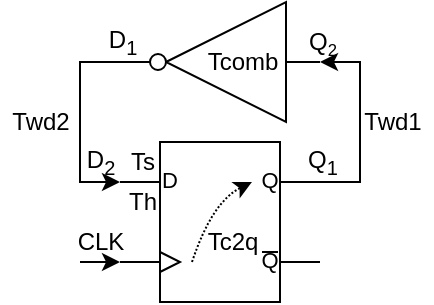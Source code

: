 <mxfile version="18.0.6" type="device"><diagram id="Bqw8XB1nwMPfbBgmExpy" name="第 1 页"><mxGraphModel dx="494" dy="309" grid="1" gridSize="10" guides="1" tooltips="1" connect="1" arrows="1" fold="1" page="1" pageScale="1" pageWidth="827" pageHeight="1169" math="0" shadow="0"><root><mxCell id="0"/><mxCell id="1" parent="0"/><mxCell id="6LSNhfCtvGtkcw9GrKAp-6" style="edgeStyle=orthogonalEdgeStyle;rounded=0;orthogonalLoop=1;jettySize=auto;html=1;exitX=1;exitY=0.5;exitDx=0;exitDy=0;exitPerimeter=0;entryX=0;entryY=0.25;entryDx=0;entryDy=0;entryPerimeter=0;endArrow=classic;endFill=1;" parent="1" source="6LSNhfCtvGtkcw9GrKAp-1" target="6LSNhfCtvGtkcw9GrKAp-2" edge="1"><mxGeometry relative="1" as="geometry"/></mxCell><mxCell id="6LSNhfCtvGtkcw9GrKAp-1" value="" style="verticalLabelPosition=bottom;shadow=0;dashed=0;align=center;html=1;verticalAlign=top;shape=mxgraph.electrical.logic_gates.inverter_2;rotation=-180;" parent="1" vertex="1"><mxGeometry x="364" y="50" width="100" height="60" as="geometry"/></mxCell><mxCell id="6LSNhfCtvGtkcw9GrKAp-5" style="edgeStyle=orthogonalEdgeStyle;rounded=0;orthogonalLoop=1;jettySize=auto;html=1;exitX=1;exitY=0.25;exitDx=0;exitDy=0;exitPerimeter=0;entryX=0;entryY=0.5;entryDx=0;entryDy=0;entryPerimeter=0;endArrow=classic;endFill=1;" parent="1" source="6LSNhfCtvGtkcw9GrKAp-2" target="6LSNhfCtvGtkcw9GrKAp-1" edge="1"><mxGeometry relative="1" as="geometry"/></mxCell><mxCell id="6LSNhfCtvGtkcw9GrKAp-2" value="" style="verticalLabelPosition=bottom;shadow=0;dashed=0;align=center;html=1;verticalAlign=top;shape=mxgraph.electrical.logic_gates.d_type_flip-flop;" parent="1" vertex="1"><mxGeometry x="364" y="120" width="100" height="80" as="geometry"/></mxCell><mxCell id="6LSNhfCtvGtkcw9GrKAp-8" value="" style="endArrow=classic;html=1;rounded=0;" parent="1" edge="1"><mxGeometry width="50" height="50" relative="1" as="geometry"><mxPoint x="344" y="180" as="sourcePoint"/><mxPoint x="364" y="180" as="targetPoint"/></mxGeometry></mxCell><mxCell id="6LSNhfCtvGtkcw9GrKAp-9" value="CLK" style="text;html=1;align=center;verticalAlign=middle;resizable=0;points=[];autosize=1;strokeColor=none;fillColor=none;" parent="1" vertex="1"><mxGeometry x="334" y="160" width="40" height="20" as="geometry"/></mxCell><mxCell id="6LSNhfCtvGtkcw9GrKAp-10" value="D&lt;sub&gt;2&lt;/sub&gt;" style="text;html=1;align=center;verticalAlign=middle;resizable=0;points=[];autosize=1;strokeColor=none;fillColor=none;" parent="1" vertex="1"><mxGeometry x="339" y="120" width="30" height="20" as="geometry"/></mxCell><mxCell id="6LSNhfCtvGtkcw9GrKAp-11" value="Q&lt;sub&gt;1&lt;/sub&gt;" style="text;html=1;align=center;verticalAlign=middle;resizable=0;points=[];autosize=1;strokeColor=none;fillColor=none;" parent="1" vertex="1"><mxGeometry x="450" y="120" width="30" height="20" as="geometry"/></mxCell><mxCell id="15V5r17Am1T-x-C2JCxL-1" value="" style="curved=1;endArrow=classic;html=1;rounded=0;exitX=0.36;exitY=0.75;exitDx=0;exitDy=0;exitPerimeter=0;dashed=1;dashPattern=1 1;" edge="1" parent="1" source="6LSNhfCtvGtkcw9GrKAp-2"><mxGeometry width="50" height="50" relative="1" as="geometry"><mxPoint x="440" y="190" as="sourcePoint"/><mxPoint x="430" y="140" as="targetPoint"/><Array as="points"><mxPoint x="410" y="150"/></Array></mxGeometry></mxCell><mxCell id="15V5r17Am1T-x-C2JCxL-2" value="Tc2q" style="text;html=1;align=center;verticalAlign=middle;resizable=0;points=[];autosize=1;strokeColor=none;fillColor=none;" vertex="1" parent="1"><mxGeometry x="400" y="160" width="40" height="20" as="geometry"/></mxCell><mxCell id="15V5r17Am1T-x-C2JCxL-3" value="Twd1" style="text;html=1;align=center;verticalAlign=middle;resizable=0;points=[];autosize=1;strokeColor=none;fillColor=none;" vertex="1" parent="1"><mxGeometry x="480" y="100" width="40" height="20" as="geometry"/></mxCell><mxCell id="15V5r17Am1T-x-C2JCxL-4" value="Tcomb" style="text;html=1;align=center;verticalAlign=middle;resizable=0;points=[];autosize=1;strokeColor=none;fillColor=none;" vertex="1" parent="1"><mxGeometry x="400" y="70" width="50" height="20" as="geometry"/></mxCell><mxCell id="15V5r17Am1T-x-C2JCxL-5" value="Twd2" style="text;html=1;align=center;verticalAlign=middle;resizable=0;points=[];autosize=1;strokeColor=none;fillColor=none;" vertex="1" parent="1"><mxGeometry x="304" y="100" width="40" height="20" as="geometry"/></mxCell><mxCell id="15V5r17Am1T-x-C2JCxL-6" value="Th" style="text;html=1;align=center;verticalAlign=middle;resizable=0;points=[];autosize=1;strokeColor=none;fillColor=none;" vertex="1" parent="1"><mxGeometry x="360" y="140" width="30" height="20" as="geometry"/></mxCell><mxCell id="15V5r17Am1T-x-C2JCxL-7" value="Ts" style="text;html=1;align=center;verticalAlign=middle;resizable=0;points=[];autosize=1;strokeColor=none;fillColor=none;" vertex="1" parent="1"><mxGeometry x="360" y="120" width="30" height="20" as="geometry"/></mxCell><mxCell id="15V5r17Am1T-x-C2JCxL-8" value="Q&lt;span style=&quot;font-size: 10px;&quot;&gt;&lt;sub&gt;2&lt;/sub&gt;&lt;/span&gt;" style="text;html=1;align=center;verticalAlign=middle;resizable=0;points=[];autosize=1;strokeColor=none;fillColor=none;" vertex="1" parent="1"><mxGeometry x="450" y="60" width="30" height="20" as="geometry"/></mxCell><mxCell id="15V5r17Am1T-x-C2JCxL-9" value="D&lt;sub&gt;1&lt;/sub&gt;" style="text;html=1;align=center;verticalAlign=middle;resizable=0;points=[];autosize=1;strokeColor=none;fillColor=none;" vertex="1" parent="1"><mxGeometry x="350" y="60" width="30" height="20" as="geometry"/></mxCell></root></mxGraphModel></diagram></mxfile>